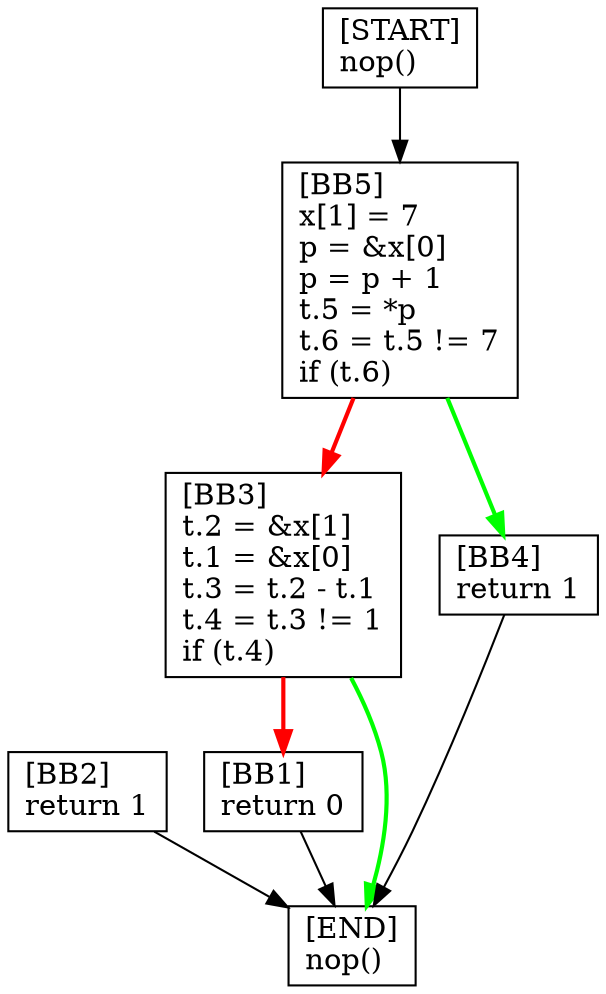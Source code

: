 digraph {
  node [shape=box]
  BB1 [label="[BB1]\lreturn 0\l"];
  START [label="[START]\lnop()\l"];
  END [label="[END]\lnop()\l"];
  BB2 [label="[BB2]\lreturn 1\l"];
  BB3 [label="[BB3]\lt.2 = &x[1]\lt.1 = &x[0]\lt.3 = t.2 - t.1\lt.4 = t.3 != 1\lif (t.4)\l"];
  BB4 [label="[BB4]\lreturn 1\l"];
  BB5 [label="[BB5]\lx[1] = 7\lp = &x[0]\lp = p + 1\lt.5 = *p\lt.6 = t.5 != 7\lif (t.6)\l"];
  BB5 -> BB3 [color=red, penwidth=2];
  BB1 -> END;
  BB3 -> BB1 [color=red, penwidth=2];
  START -> BB5;
  BB3 -> END [color=green, penwidth=2];
  BB4 -> END;
  BB2 -> END;
  BB5 -> BB4 [color=green, penwidth=2];
}
